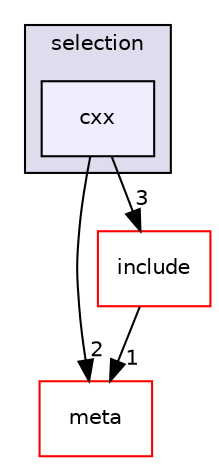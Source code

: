 digraph "cxx" {
  compound=true
  node [ fontsize="10", fontname="Helvetica"];
  edge [ labelfontsize="10", labelfontname="Helvetica"];
  subgraph clusterdir_c49883265e919209ca31c480d01c9221 {
    graph [ bgcolor="#ddddee", pencolor="black", label="selection" fontname="Helvetica", fontsize="10", URL="dir_c49883265e919209ca31c480d01c9221.html"]
  dir_fdcd63d21136457be0281175b4adb2dd [shape=box, label="cxx", style="filled", fillcolor="#eeeeff", pencolor="black", URL="dir_fdcd63d21136457be0281175b4adb2dd.html"];
  }
  dir_7e7898fd82fc7805c9d39fdbc62120b9 [shape=box label="meta" fillcolor="white" style="filled" color="red" URL="dir_7e7898fd82fc7805c9d39fdbc62120b9.html"];
  dir_3e74bc55852bd21e07f8637285e185d5 [shape=box label="include" fillcolor="white" style="filled" color="red" URL="dir_3e74bc55852bd21e07f8637285e185d5.html"];
  dir_3e74bc55852bd21e07f8637285e185d5->dir_7e7898fd82fc7805c9d39fdbc62120b9 [headlabel="1", labeldistance=1.5 headhref="dir_000208_000157.html"];
  dir_fdcd63d21136457be0281175b4adb2dd->dir_7e7898fd82fc7805c9d39fdbc62120b9 [headlabel="2", labeldistance=1.5 headhref="dir_000195_000157.html"];
  dir_fdcd63d21136457be0281175b4adb2dd->dir_3e74bc55852bd21e07f8637285e185d5 [headlabel="3", labeldistance=1.5 headhref="dir_000195_000208.html"];
}
